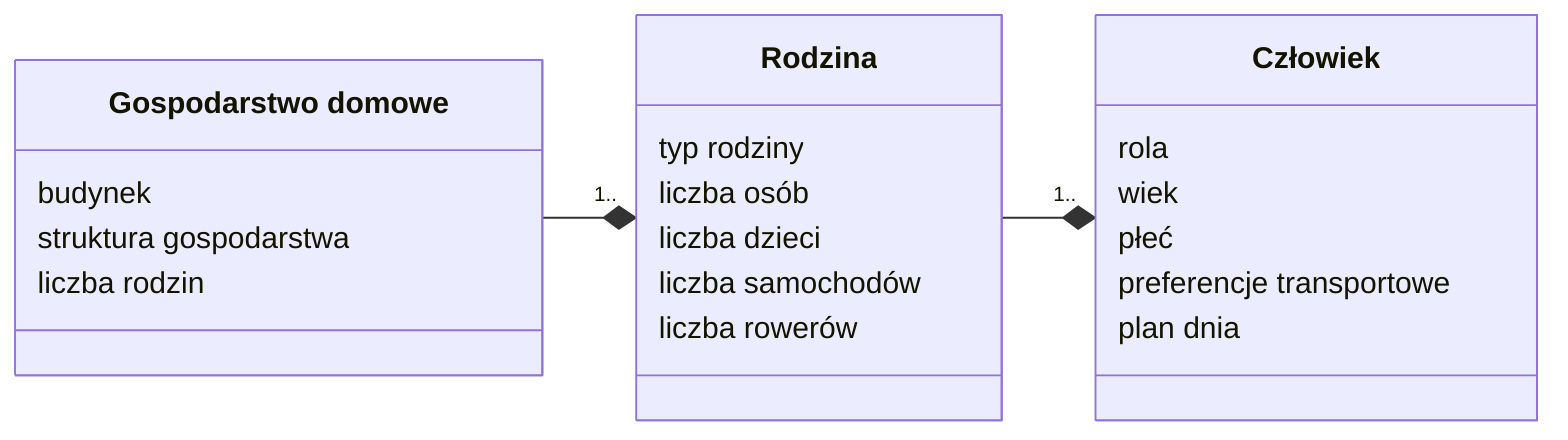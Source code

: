 classDiagram
    direction LR

    class Gospodarstwo["Gospodarstwo domowe"] {
        budynek
        struktura gospodarstwa
        liczba rodzin
    }

    class Rodzina {
        typ rodziny
        liczba osób
        liczba dzieci
        liczba samochodów
        liczba rowerów
    }

    class Człowiek {
        rola
        wiek
        płeć
        preferencje transportowe
        plan dnia
    }

    Gospodarstwo "" --* "1.." Rodzina
    Rodzina "" --* "1.." Człowiek